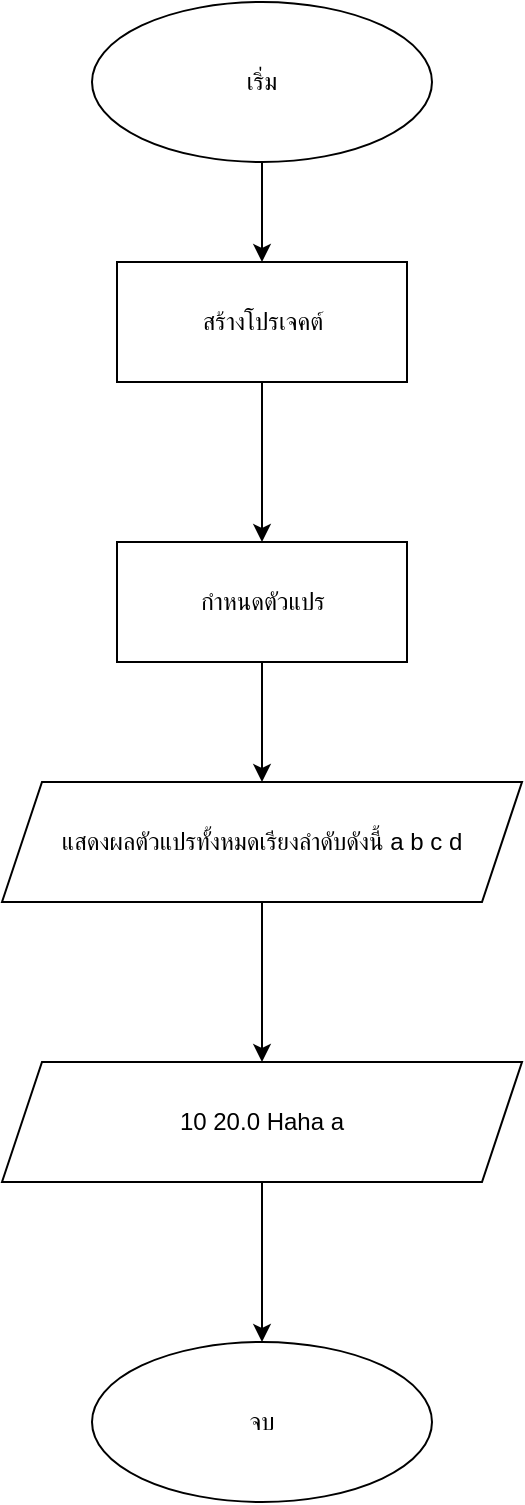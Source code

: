 <mxfile version="24.9.0">
  <diagram name="Page-1" id="4Xb6PXC_9b97_g7eAnvP">
    <mxGraphModel dx="1235" dy="665" grid="1" gridSize="10" guides="1" tooltips="1" connect="1" arrows="1" fold="1" page="1" pageScale="1" pageWidth="827" pageHeight="1169" math="0" shadow="0">
      <root>
        <mxCell id="0" />
        <mxCell id="1" parent="0" />
        <mxCell id="AFdFj5SvSIg2sS4lbL3v-3" value="" style="edgeStyle=orthogonalEdgeStyle;rounded=0;orthogonalLoop=1;jettySize=auto;html=1;" edge="1" parent="1" source="AFdFj5SvSIg2sS4lbL3v-1" target="AFdFj5SvSIg2sS4lbL3v-2">
          <mxGeometry relative="1" as="geometry" />
        </mxCell>
        <mxCell id="AFdFj5SvSIg2sS4lbL3v-1" value="เริ่ม" style="ellipse;whiteSpace=wrap;html=1;" vertex="1" parent="1">
          <mxGeometry x="300" y="40" width="170" height="80" as="geometry" />
        </mxCell>
        <mxCell id="AFdFj5SvSIg2sS4lbL3v-12" value="" style="edgeStyle=orthogonalEdgeStyle;rounded=0;orthogonalLoop=1;jettySize=auto;html=1;" edge="1" parent="1" source="AFdFj5SvSIg2sS4lbL3v-2" target="AFdFj5SvSIg2sS4lbL3v-11">
          <mxGeometry relative="1" as="geometry" />
        </mxCell>
        <mxCell id="AFdFj5SvSIg2sS4lbL3v-2" value="สร้างโปรเจคต์" style="whiteSpace=wrap;html=1;" vertex="1" parent="1">
          <mxGeometry x="312.5" y="170" width="145" height="60" as="geometry" />
        </mxCell>
        <mxCell id="AFdFj5SvSIg2sS4lbL3v-8" value="" style="edgeStyle=orthogonalEdgeStyle;rounded=0;orthogonalLoop=1;jettySize=auto;html=1;" edge="1" parent="1" source="AFdFj5SvSIg2sS4lbL3v-6" target="AFdFj5SvSIg2sS4lbL3v-7">
          <mxGeometry relative="1" as="geometry" />
        </mxCell>
        <mxCell id="AFdFj5SvSIg2sS4lbL3v-6" value="&lt;font&gt;แสดงผลตัวแปรทั้งหมดเรียงลำดับดังนี้ a b c d&lt;/font&gt;" style="shape=parallelogram;perimeter=parallelogramPerimeter;whiteSpace=wrap;html=1;fixedSize=1;" vertex="1" parent="1">
          <mxGeometry x="255" y="430" width="260" height="60" as="geometry" />
        </mxCell>
        <mxCell id="AFdFj5SvSIg2sS4lbL3v-15" value="" style="edgeStyle=orthogonalEdgeStyle;rounded=0;orthogonalLoop=1;jettySize=auto;html=1;" edge="1" parent="1" source="AFdFj5SvSIg2sS4lbL3v-7" target="AFdFj5SvSIg2sS4lbL3v-14">
          <mxGeometry relative="1" as="geometry" />
        </mxCell>
        <mxCell id="AFdFj5SvSIg2sS4lbL3v-7" value="&lt;font&gt;10 20.0 Haha a&lt;/font&gt;" style="shape=parallelogram;perimeter=parallelogramPerimeter;whiteSpace=wrap;html=1;fixedSize=1;" vertex="1" parent="1">
          <mxGeometry x="255" y="570" width="260" height="60" as="geometry" />
        </mxCell>
        <mxCell id="AFdFj5SvSIg2sS4lbL3v-13" value="" style="edgeStyle=orthogonalEdgeStyle;rounded=0;orthogonalLoop=1;jettySize=auto;html=1;" edge="1" parent="1" source="AFdFj5SvSIg2sS4lbL3v-11" target="AFdFj5SvSIg2sS4lbL3v-6">
          <mxGeometry relative="1" as="geometry" />
        </mxCell>
        <mxCell id="AFdFj5SvSIg2sS4lbL3v-11" value="กำหนดตัวแปร" style="whiteSpace=wrap;html=1;" vertex="1" parent="1">
          <mxGeometry x="312.5" y="310" width="145" height="60" as="geometry" />
        </mxCell>
        <mxCell id="AFdFj5SvSIg2sS4lbL3v-14" value="จบ" style="ellipse;whiteSpace=wrap;html=1;" vertex="1" parent="1">
          <mxGeometry x="300" y="710" width="170" height="80" as="geometry" />
        </mxCell>
      </root>
    </mxGraphModel>
  </diagram>
</mxfile>
